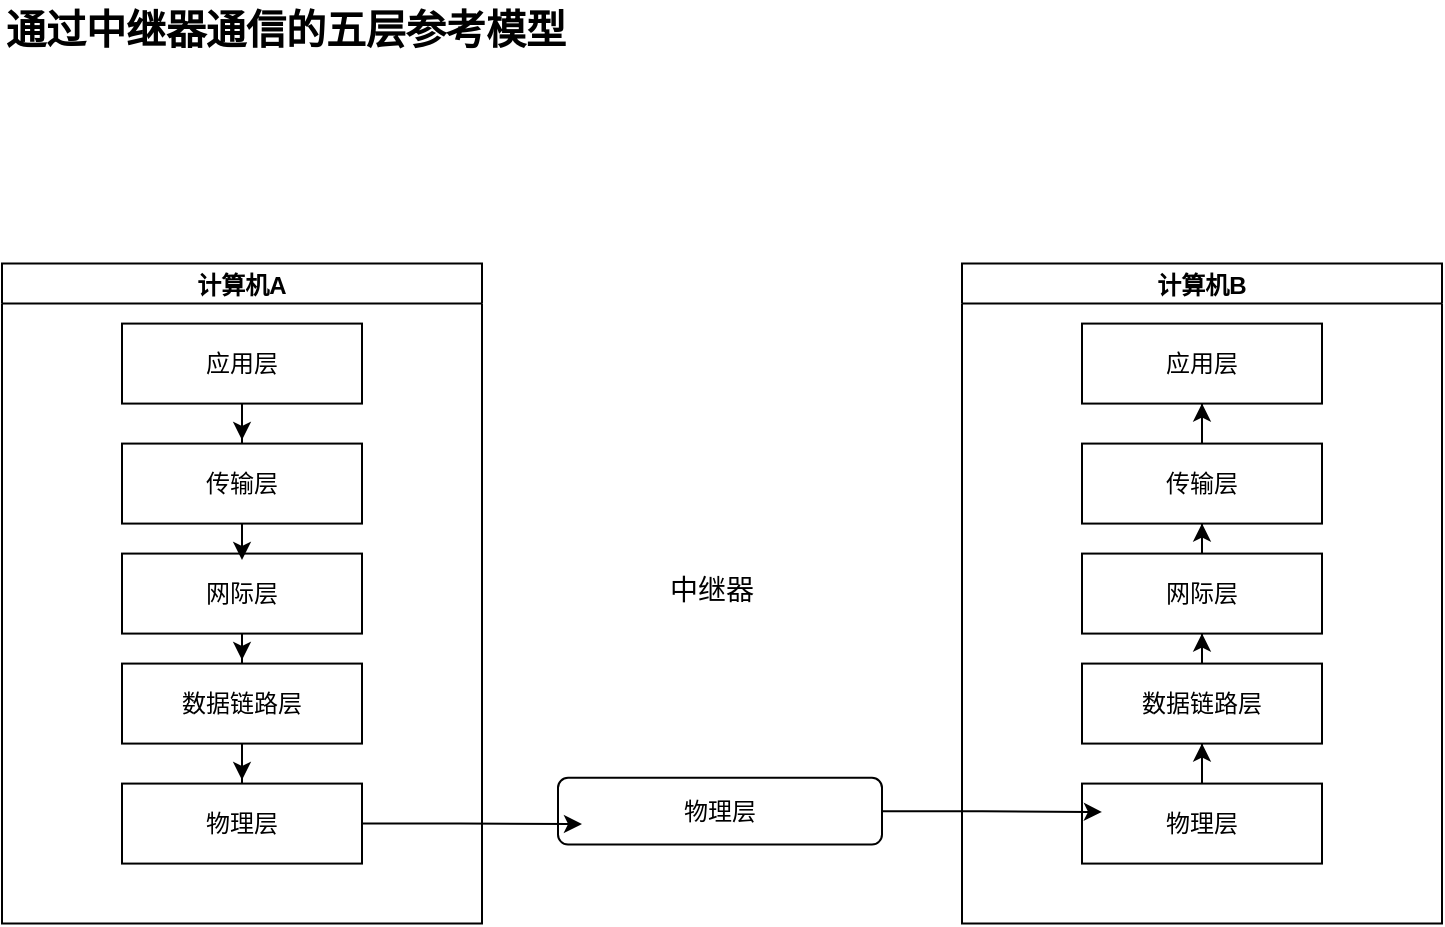 <mxfile version="20.3.0" type="device"><diagram id="l2aKFoh6-Bn0gOPZ2l0T" name="Page-1"><mxGraphModel dx="946" dy="583" grid="1" gridSize="10" guides="1" tooltips="1" connect="1" arrows="1" fold="1" page="1" pageScale="1" pageWidth="1169" pageHeight="827" math="0" shadow="0"><root><mxCell id="0"/><mxCell id="1" parent="0"/><mxCell id="mpq5AgpwV83IM184FDqD-17" value="" style="shape=image;verticalLabelPosition=bottom;verticalAlign=top;imageAspect=0;image=https://jgraph.github.io/drawio-libs/libs/arista/DCS-7304.svg;html=1;verticalLabelPosition=bottom;labelBackgroundColor=#ffffff;verticalAlign=top;outlineConnect=0;container=1;collapsible=0;childLayout=rack;rackUnitSize=16.7;allowGaps=1;marginLeft=8;marginRight=8;marginTop=27;marginBottom=22;textColor=#666666;aspect=fixed;" parent="1" vertex="1"><mxGeometry x="310" y="351.79" width="178" height="131.79" as="geometry"/></mxCell><mxCell id="mpq5AgpwV83IM184FDqD-37" value="" style="shape=image;verticalLabelPosition=bottom;verticalAlign=top;imageAspect=0;image=https://jgraph.github.io/drawio-libs/libs/arista/DCS-7500E-12CM-LC.svg;aspect=fixed;" parent="mpq5AgpwV83IM184FDqD-17" vertex="1"><mxGeometry x="8" y="27" width="162" height="16.7" as="geometry"/></mxCell><mxCell id="mpq5AgpwV83IM184FDqD-38" value="" style="shape=image;verticalLabelPosition=bottom;verticalAlign=top;imageAspect=0;image=https://jgraph.github.io/drawio-libs/libs/arista/DCS-7500E-12CQ-LC.svg;aspect=fixed;" parent="mpq5AgpwV83IM184FDqD-17" vertex="1"><mxGeometry x="8" y="43.7" width="162" height="16.7" as="geometry"/></mxCell><mxCell id="mpq5AgpwV83IM184FDqD-39" value="" style="shape=image;verticalLabelPosition=bottom;verticalAlign=top;imageAspect=0;image=https://jgraph.github.io/drawio-libs/libs/arista/DCS-7500E-6C2-LC.svg;aspect=fixed;" parent="mpq5AgpwV83IM184FDqD-17" vertex="1"><mxGeometry x="8" y="60.4" width="162" height="16.7" as="geometry"/></mxCell><mxCell id="3w75T7EE_MJX_eKDkKx0-1" value="物理层" style="rounded=1;whiteSpace=wrap;html=1;" vertex="1" parent="mpq5AgpwV83IM184FDqD-17"><mxGeometry x="8" y="77.1" width="162" height="33.4" as="geometry"/></mxCell><mxCell id="mpq5AgpwV83IM184FDqD-40" value="通过中继器通信的五层参考模型" style="text;html=1;resizable=1;points=[];autosize=0;align=left;verticalAlign=top;spacingTop=-4;fontSize=20;fontStyle=1" parent="1" vertex="1"><mxGeometry x="40" y="40" width="580" height="30" as="geometry"/></mxCell><mxCell id="mpq5AgpwV83IM184FDqD-42" value="中继器" style="text;html=1;resizable=1;points=[];autosize=0;align=left;verticalAlign=middle;spacingTop=-4;fontSize=14;fontStyle=0" parent="1" vertex="1"><mxGeometry x="371.5" y="321.79" width="55" height="30" as="geometry"/></mxCell><mxCell id="2JAdsbldp_m2OwPL7XbO-35" value="计算机A" style="swimlane;startSize=20;horizontal=1;containerType=tree;" parent="1" vertex="1"><mxGeometry x="40" y="171.79" width="240" height="330" as="geometry"/></mxCell><mxCell id="2JAdsbldp_m2OwPL7XbO-36" value="" style="edgeStyle=elbowEdgeStyle;elbow=vertical;startArrow=none;endArrow=none;rounded=0;" parent="2JAdsbldp_m2OwPL7XbO-35" source="2JAdsbldp_m2OwPL7XbO-37" target="2JAdsbldp_m2OwPL7XbO-38" edge="1"><mxGeometry relative="1" as="geometry"/></mxCell><mxCell id="2JAdsbldp_m2OwPL7XbO-37" value="应用层" style="whiteSpace=wrap;html=1;treeFolding=1;treeMoving=1;newEdgeStyle={&quot;edgeStyle&quot;:&quot;elbowEdgeStyle&quot;,&quot;startArrow&quot;:&quot;none&quot;,&quot;endArrow&quot;:&quot;none&quot;};" parent="2JAdsbldp_m2OwPL7XbO-35" vertex="1"><mxGeometry x="60" y="30" width="120" height="40" as="geometry"/></mxCell><mxCell id="2JAdsbldp_m2OwPL7XbO-38" value="传输层" style="whiteSpace=wrap;html=1;treeFolding=1;treeMoving=1;newEdgeStyle={&quot;edgeStyle&quot;:&quot;elbowEdgeStyle&quot;,&quot;startArrow&quot;:&quot;none&quot;,&quot;endArrow&quot;:&quot;none&quot;};" parent="2JAdsbldp_m2OwPL7XbO-35" vertex="1"><mxGeometry x="60" y="90" width="120" height="40" as="geometry"/></mxCell><mxCell id="2JAdsbldp_m2OwPL7XbO-40" value="" style="edgeStyle=elbowEdgeStyle;elbow=vertical;startArrow=none;endArrow=none;rounded=0;" parent="2JAdsbldp_m2OwPL7XbO-35" source="2JAdsbldp_m2OwPL7XbO-38" target="2JAdsbldp_m2OwPL7XbO-41" edge="1"><mxGeometry relative="1" as="geometry"><mxPoint x="280" y="180" as="sourcePoint"/></mxGeometry></mxCell><mxCell id="2JAdsbldp_m2OwPL7XbO-41" value="网际层" style="whiteSpace=wrap;html=1;treeFolding=1;treeMoving=1;newEdgeStyle={&quot;edgeStyle&quot;:&quot;elbowEdgeStyle&quot;,&quot;startArrow&quot;:&quot;none&quot;,&quot;endArrow&quot;:&quot;none&quot;};" parent="2JAdsbldp_m2OwPL7XbO-35" vertex="1"><mxGeometry x="60" y="145" width="120" height="40" as="geometry"/></mxCell><mxCell id="2JAdsbldp_m2OwPL7XbO-42" value="" style="edgeStyle=elbowEdgeStyle;elbow=vertical;startArrow=none;endArrow=none;rounded=0;" parent="2JAdsbldp_m2OwPL7XbO-35" source="2JAdsbldp_m2OwPL7XbO-41" target="2JAdsbldp_m2OwPL7XbO-43" edge="1"><mxGeometry relative="1" as="geometry"><mxPoint x="91.5" y="280" as="sourcePoint"/></mxGeometry></mxCell><mxCell id="2JAdsbldp_m2OwPL7XbO-43" value="数据链路层" style="whiteSpace=wrap;html=1;treeFolding=1;treeMoving=1;newEdgeStyle={&quot;edgeStyle&quot;:&quot;elbowEdgeStyle&quot;,&quot;startArrow&quot;:&quot;none&quot;,&quot;endArrow&quot;:&quot;none&quot;};" parent="2JAdsbldp_m2OwPL7XbO-35" vertex="1"><mxGeometry x="60" y="200" width="120" height="40" as="geometry"/></mxCell><mxCell id="2JAdsbldp_m2OwPL7XbO-44" value="" style="edgeStyle=elbowEdgeStyle;elbow=vertical;startArrow=none;endArrow=none;rounded=0;" parent="2JAdsbldp_m2OwPL7XbO-35" source="2JAdsbldp_m2OwPL7XbO-43" target="2JAdsbldp_m2OwPL7XbO-45" edge="1"><mxGeometry relative="1" as="geometry"><mxPoint x="91.5" y="340" as="sourcePoint"/></mxGeometry></mxCell><mxCell id="2JAdsbldp_m2OwPL7XbO-45" value="物理层" style="whiteSpace=wrap;html=1;treeFolding=1;treeMoving=1;newEdgeStyle={&quot;edgeStyle&quot;:&quot;elbowEdgeStyle&quot;,&quot;startArrow&quot;:&quot;none&quot;,&quot;endArrow&quot;:&quot;none&quot;};" parent="2JAdsbldp_m2OwPL7XbO-35" vertex="1"><mxGeometry x="60" y="260" width="120" height="40" as="geometry"/></mxCell><mxCell id="2JAdsbldp_m2OwPL7XbO-46" value="计算机B" style="swimlane;startSize=20;horizontal=1;containerType=tree;" parent="1" vertex="1"><mxGeometry x="520" y="171.79" width="240" height="330" as="geometry"/></mxCell><mxCell id="2JAdsbldp_m2OwPL7XbO-47" value="" style="edgeStyle=elbowEdgeStyle;elbow=vertical;startArrow=none;endArrow=none;rounded=0;" parent="2JAdsbldp_m2OwPL7XbO-46" source="2JAdsbldp_m2OwPL7XbO-48" target="2JAdsbldp_m2OwPL7XbO-49" edge="1"><mxGeometry relative="1" as="geometry"/></mxCell><mxCell id="2JAdsbldp_m2OwPL7XbO-48" value="应用层" style="whiteSpace=wrap;html=1;treeFolding=1;treeMoving=1;newEdgeStyle={&quot;edgeStyle&quot;:&quot;elbowEdgeStyle&quot;,&quot;startArrow&quot;:&quot;none&quot;,&quot;endArrow&quot;:&quot;none&quot;};" parent="2JAdsbldp_m2OwPL7XbO-46" vertex="1"><mxGeometry x="60" y="30" width="120" height="40" as="geometry"/></mxCell><mxCell id="2JAdsbldp_m2OwPL7XbO-71" style="edgeStyle=orthogonalEdgeStyle;rounded=0;orthogonalLoop=1;jettySize=auto;html=1;exitX=0.5;exitY=0;exitDx=0;exitDy=0;entryX=0.5;entryY=1;entryDx=0;entryDy=0;" parent="2JAdsbldp_m2OwPL7XbO-46" source="2JAdsbldp_m2OwPL7XbO-49" target="2JAdsbldp_m2OwPL7XbO-48" edge="1"><mxGeometry relative="1" as="geometry"/></mxCell><mxCell id="2JAdsbldp_m2OwPL7XbO-49" value="传输层" style="whiteSpace=wrap;html=1;treeFolding=1;treeMoving=1;newEdgeStyle={&quot;edgeStyle&quot;:&quot;elbowEdgeStyle&quot;,&quot;startArrow&quot;:&quot;none&quot;,&quot;endArrow&quot;:&quot;none&quot;};" parent="2JAdsbldp_m2OwPL7XbO-46" vertex="1"><mxGeometry x="60" y="90" width="120" height="40" as="geometry"/></mxCell><mxCell id="2JAdsbldp_m2OwPL7XbO-50" value="" style="edgeStyle=elbowEdgeStyle;elbow=vertical;startArrow=none;endArrow=none;rounded=0;" parent="2JAdsbldp_m2OwPL7XbO-46" source="2JAdsbldp_m2OwPL7XbO-49" target="2JAdsbldp_m2OwPL7XbO-51" edge="1"><mxGeometry relative="1" as="geometry"><mxPoint x="280" y="180" as="sourcePoint"/></mxGeometry></mxCell><mxCell id="2JAdsbldp_m2OwPL7XbO-70" style="edgeStyle=orthogonalEdgeStyle;rounded=0;orthogonalLoop=1;jettySize=auto;html=1;exitX=0.5;exitY=0;exitDx=0;exitDy=0;entryX=0.5;entryY=1;entryDx=0;entryDy=0;" parent="2JAdsbldp_m2OwPL7XbO-46" source="2JAdsbldp_m2OwPL7XbO-51" target="2JAdsbldp_m2OwPL7XbO-49" edge="1"><mxGeometry relative="1" as="geometry"/></mxCell><mxCell id="2JAdsbldp_m2OwPL7XbO-51" value="网际层" style="whiteSpace=wrap;html=1;treeFolding=1;treeMoving=1;newEdgeStyle={&quot;edgeStyle&quot;:&quot;elbowEdgeStyle&quot;,&quot;startArrow&quot;:&quot;none&quot;,&quot;endArrow&quot;:&quot;none&quot;};" parent="2JAdsbldp_m2OwPL7XbO-46" vertex="1"><mxGeometry x="60" y="145" width="120" height="40" as="geometry"/></mxCell><mxCell id="2JAdsbldp_m2OwPL7XbO-52" value="" style="edgeStyle=elbowEdgeStyle;elbow=vertical;startArrow=none;endArrow=none;rounded=0;" parent="2JAdsbldp_m2OwPL7XbO-46" source="2JAdsbldp_m2OwPL7XbO-51" target="2JAdsbldp_m2OwPL7XbO-53" edge="1"><mxGeometry relative="1" as="geometry"><mxPoint x="91.5" y="280" as="sourcePoint"/></mxGeometry></mxCell><mxCell id="2JAdsbldp_m2OwPL7XbO-69" style="edgeStyle=orthogonalEdgeStyle;rounded=0;orthogonalLoop=1;jettySize=auto;html=1;exitX=0.5;exitY=0;exitDx=0;exitDy=0;entryX=0.5;entryY=1;entryDx=0;entryDy=0;" parent="2JAdsbldp_m2OwPL7XbO-46" source="2JAdsbldp_m2OwPL7XbO-53" target="2JAdsbldp_m2OwPL7XbO-51" edge="1"><mxGeometry relative="1" as="geometry"/></mxCell><mxCell id="2JAdsbldp_m2OwPL7XbO-53" value="数据链路层" style="whiteSpace=wrap;html=1;treeFolding=1;treeMoving=1;newEdgeStyle={&quot;edgeStyle&quot;:&quot;elbowEdgeStyle&quot;,&quot;startArrow&quot;:&quot;none&quot;,&quot;endArrow&quot;:&quot;none&quot;};" parent="2JAdsbldp_m2OwPL7XbO-46" vertex="1"><mxGeometry x="60" y="200" width="120" height="40" as="geometry"/></mxCell><mxCell id="2JAdsbldp_m2OwPL7XbO-54" value="" style="edgeStyle=elbowEdgeStyle;elbow=vertical;startArrow=none;endArrow=none;rounded=0;" parent="2JAdsbldp_m2OwPL7XbO-46" source="2JAdsbldp_m2OwPL7XbO-53" target="2JAdsbldp_m2OwPL7XbO-55" edge="1"><mxGeometry relative="1" as="geometry"><mxPoint x="91.5" y="340" as="sourcePoint"/></mxGeometry></mxCell><mxCell id="2JAdsbldp_m2OwPL7XbO-66" style="edgeStyle=orthogonalEdgeStyle;rounded=0;orthogonalLoop=1;jettySize=auto;html=1;exitX=0.5;exitY=0;exitDx=0;exitDy=0;entryX=0.5;entryY=1;entryDx=0;entryDy=0;" parent="2JAdsbldp_m2OwPL7XbO-46" source="2JAdsbldp_m2OwPL7XbO-55" target="2JAdsbldp_m2OwPL7XbO-53" edge="1"><mxGeometry relative="1" as="geometry"/></mxCell><mxCell id="2JAdsbldp_m2OwPL7XbO-55" value="物理层" style="whiteSpace=wrap;html=1;treeFolding=1;treeMoving=1;newEdgeStyle={&quot;edgeStyle&quot;:&quot;elbowEdgeStyle&quot;,&quot;startArrow&quot;:&quot;none&quot;,&quot;endArrow&quot;:&quot;none&quot;};" parent="2JAdsbldp_m2OwPL7XbO-46" vertex="1"><mxGeometry x="60" y="260" width="120" height="40" as="geometry"/></mxCell><mxCell id="2JAdsbldp_m2OwPL7XbO-61" style="edgeStyle=orthogonalEdgeStyle;rounded=0;orthogonalLoop=1;jettySize=auto;html=1;exitX=0.5;exitY=1;exitDx=0;exitDy=0;" parent="1" source="2JAdsbldp_m2OwPL7XbO-37" edge="1"><mxGeometry relative="1" as="geometry"><mxPoint x="160" y="260" as="targetPoint"/></mxGeometry></mxCell><mxCell id="2JAdsbldp_m2OwPL7XbO-63" style="edgeStyle=orthogonalEdgeStyle;rounded=0;orthogonalLoop=1;jettySize=auto;html=1;exitX=0.5;exitY=1;exitDx=0;exitDy=0;" parent="1" source="2JAdsbldp_m2OwPL7XbO-38" edge="1"><mxGeometry relative="1" as="geometry"><mxPoint x="160" y="320" as="targetPoint"/></mxGeometry></mxCell><mxCell id="2JAdsbldp_m2OwPL7XbO-64" style="edgeStyle=orthogonalEdgeStyle;rounded=0;orthogonalLoop=1;jettySize=auto;html=1;exitX=0.5;exitY=1;exitDx=0;exitDy=0;" parent="1" source="2JAdsbldp_m2OwPL7XbO-41" edge="1"><mxGeometry relative="1" as="geometry"><mxPoint x="160" y="370" as="targetPoint"/></mxGeometry></mxCell><mxCell id="2JAdsbldp_m2OwPL7XbO-65" style="edgeStyle=orthogonalEdgeStyle;rounded=0;orthogonalLoop=1;jettySize=auto;html=1;exitX=0.5;exitY=1;exitDx=0;exitDy=0;" parent="1" source="2JAdsbldp_m2OwPL7XbO-43" edge="1"><mxGeometry relative="1" as="geometry"><mxPoint x="160" y="430" as="targetPoint"/></mxGeometry></mxCell><mxCell id="3w75T7EE_MJX_eKDkKx0-2" style="edgeStyle=orthogonalEdgeStyle;rounded=0;orthogonalLoop=1;jettySize=auto;html=1;exitX=1;exitY=0.5;exitDx=0;exitDy=0;entryX=0.074;entryY=0.692;entryDx=0;entryDy=0;entryPerimeter=0;" edge="1" parent="1" source="2JAdsbldp_m2OwPL7XbO-45" target="3w75T7EE_MJX_eKDkKx0-1"><mxGeometry relative="1" as="geometry"/></mxCell><mxCell id="3w75T7EE_MJX_eKDkKx0-3" style="edgeStyle=orthogonalEdgeStyle;rounded=0;orthogonalLoop=1;jettySize=auto;html=1;exitX=1;exitY=0.5;exitDx=0;exitDy=0;entryX=0.083;entryY=0.355;entryDx=0;entryDy=0;entryPerimeter=0;" edge="1" parent="1" source="3w75T7EE_MJX_eKDkKx0-1" target="2JAdsbldp_m2OwPL7XbO-55"><mxGeometry relative="1" as="geometry"/></mxCell></root></mxGraphModel></diagram></mxfile>